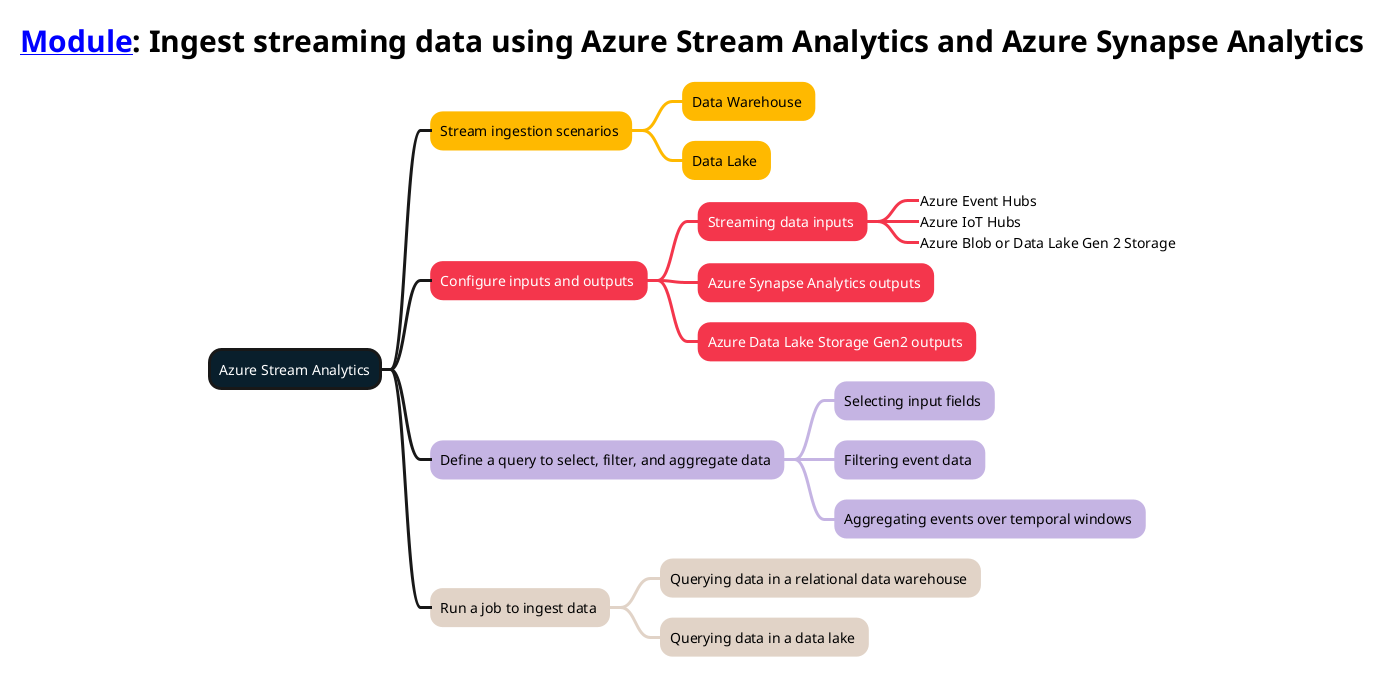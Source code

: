 @startmindmap
<style>
title {
        FontSize 30
        FontColor #000000
    }
mindmapDiagram {
    :depth(0) {
        BackgroundColor #091f2c
        FontColor #ffffff
        LineThickness 3.0
    }
    .topic1 {
        BackgroundColor #ffb900
        LineColor #ffb900
        LineThickness 3.0
        FontColor #000000
    }
    .topic2 {
        BackgroundColor #f4364c
        LineColor #f4364c
        LineThickness 3.0
        FontColor #ffffff
    }
    .topic3 {
        BackgroundColor #c5b4e3
        LineColor #c5b4e3
        LineThickness 3.0
        FontColor #000000
    }
    .topic4 {
        BackgroundColor #e1d3c7
        LineColor #e1d3c7
        LineThickness 3.0
        FontColor #000000
    }
    .topic5 {
        BackgroundColor #07641d
        LineColor #07641d
        LineThickness 3.0
        FontColor #ffffff
    }
}
</style>
title [[https://learn.microsoft.com/training/modules/ingest-streaming-data-use-azure-stream-analytics-synapse/ Module]]: Ingest streaming data using Azure Stream Analytics and Azure Synapse Analytics
+ Azure Stream Analytics
++ Stream ingestion scenarios <<topic1>>
+++ Data Warehouse <<topic1>>
+++ Data Lake <<topic1>>
++ Configure inputs and outputs <<topic2>>
+++ Streaming data inputs <<topic2>>
++++_ Azure Event Hubs
++++_ Azure IoT Hubs
++++_ Azure Blob or Data Lake Gen 2 Storage
+++ Azure Synapse Analytics outputs <<topic2>>
+++ Azure Data Lake Storage Gen2 outputs <<topic2>>
++ Define a query to select, filter, and aggregate data <<topic3>>
+++ Selecting input fields <<topic3>>
+++ Filtering event data <<topic3>>
+++ Aggregating events over temporal windows <<topic3>>
++ Run a job to ingest data <<topic4>>
+++ Querying data in a relational data warehouse <<topic4>>
+++ Querying data in a data lake <<topic4>>
@endmindmap
